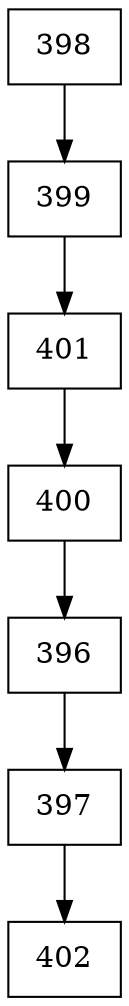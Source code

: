 digraph G {
  node [shape=record];
  node0 [label="{398}"];
  node0 -> node1;
  node1 [label="{399}"];
  node1 -> node2;
  node2 [label="{401}"];
  node2 -> node3;
  node3 [label="{400}"];
  node3 -> node4;
  node4 [label="{396}"];
  node4 -> node5;
  node5 [label="{397}"];
  node5 -> node6;
  node6 [label="{402}"];
}
